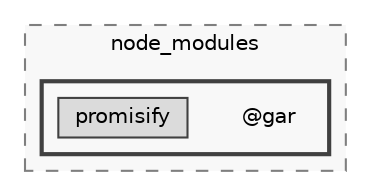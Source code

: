 digraph "backend/node_modules/@gar"
{
 // LATEX_PDF_SIZE
  bgcolor="transparent";
  edge [fontname=Helvetica,fontsize=10,labelfontname=Helvetica,labelfontsize=10];
  node [fontname=Helvetica,fontsize=10,shape=box,height=0.2,width=0.4];
  compound=true
  subgraph clusterdir_86dbea9de526ba50b112ba867d8b4b1f {
    graph [ bgcolor="#f8f8f8", pencolor="grey50", label="node_modules", fontname=Helvetica,fontsize=10 style="filled,dashed", URL="dir_86dbea9de526ba50b112ba867d8b4b1f.html",tooltip=""]
  subgraph clusterdir_0b230f3386ec33c5181c52863b59bbca {
    graph [ bgcolor="#f8f8f8", pencolor="grey25", label="", fontname=Helvetica,fontsize=10 style="filled,bold", URL="dir_0b230f3386ec33c5181c52863b59bbca.html",tooltip=""]
    dir_0b230f3386ec33c5181c52863b59bbca [shape=plaintext, label="@gar"];
  dir_9a18599925aaffb6789446436450e1f5 [label="promisify", fillcolor="#dbdbdb", color="grey25", style="filled", URL="dir_9a18599925aaffb6789446436450e1f5.html",tooltip=""];
  }
  }
}
